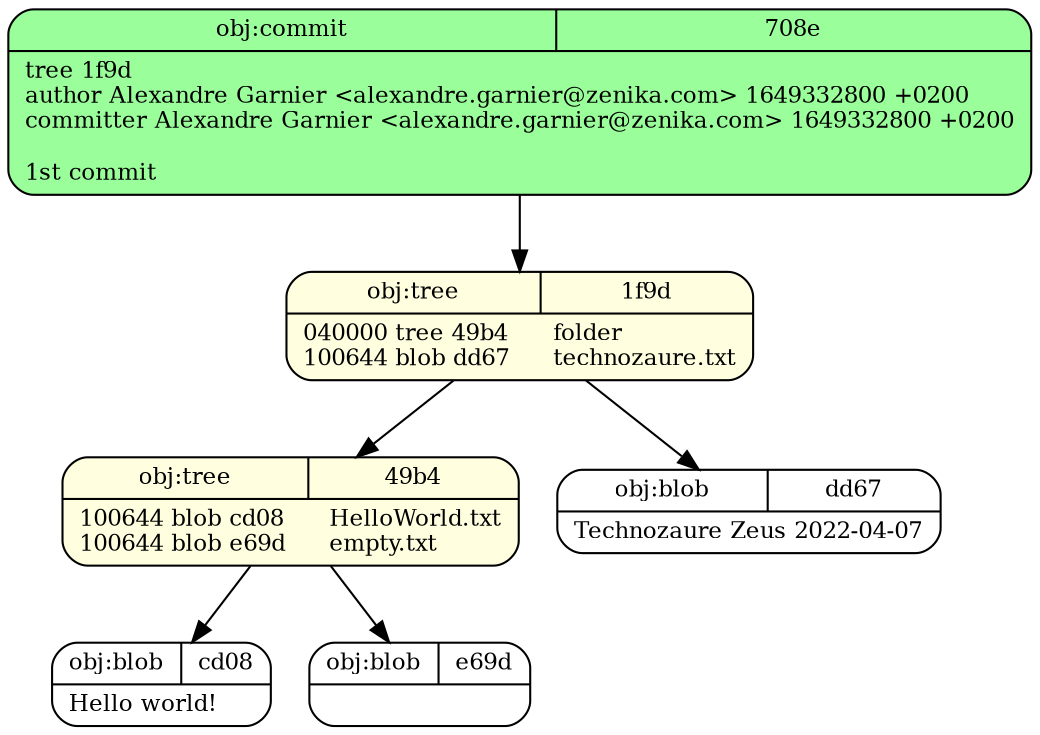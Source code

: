 digraph structs {
  node [shape=record,fontsize=11];
  rankdir="TB";
  _708e [fillcolor="palegreen1", style="filled,rounded", label="{{obj:commit|708e}|tree\ 1f9d\lauthor\ Alexandre\ Garnier\ \<alexandre\.garnier\@zenika\.com\>\ 1649332800\ \+0200\lcommitter\ Alexandre\ Garnier\ \<alexandre\.garnier\@zenika\.com\>\ 1649332800\ \+0200\l\l1st\ commit\l}"]
  _708e -> _1f9d
  _1f9d [fillcolor="lightyellow", style="filled,rounded", label="{{obj:tree|1f9d}|040000\ tree\ 49b4\	folder\l100644\ blob\ dd67\	technozaure.txt\l}"]
  _1f9d -> _49b4
  _1f9d -> _dd67
  _cd08 [fillcolor="white", style="filled,rounded", label="{{obj:blob|cd08}|Hello\ world\!\l}"]
  _e69d [fillcolor="white", style="filled,rounded", label="{{obj:blob|e69d}|}"]
  _49b4 [fillcolor="lightyellow", style="filled,rounded", label="{{obj:tree|49b4}|100644\ blob\ cd08\	HelloWorld\.txt\l100644\ blob\ e69d\	empty\.txt\l}"]
  _49b4 -> _cd08
  _49b4 -> _e69d
  _dd67 [fillcolor="white", style="filled,rounded", label="{{obj:blob|dd67}|Technozaure\ Zeus\ 2022-04-07\l}"]
}
